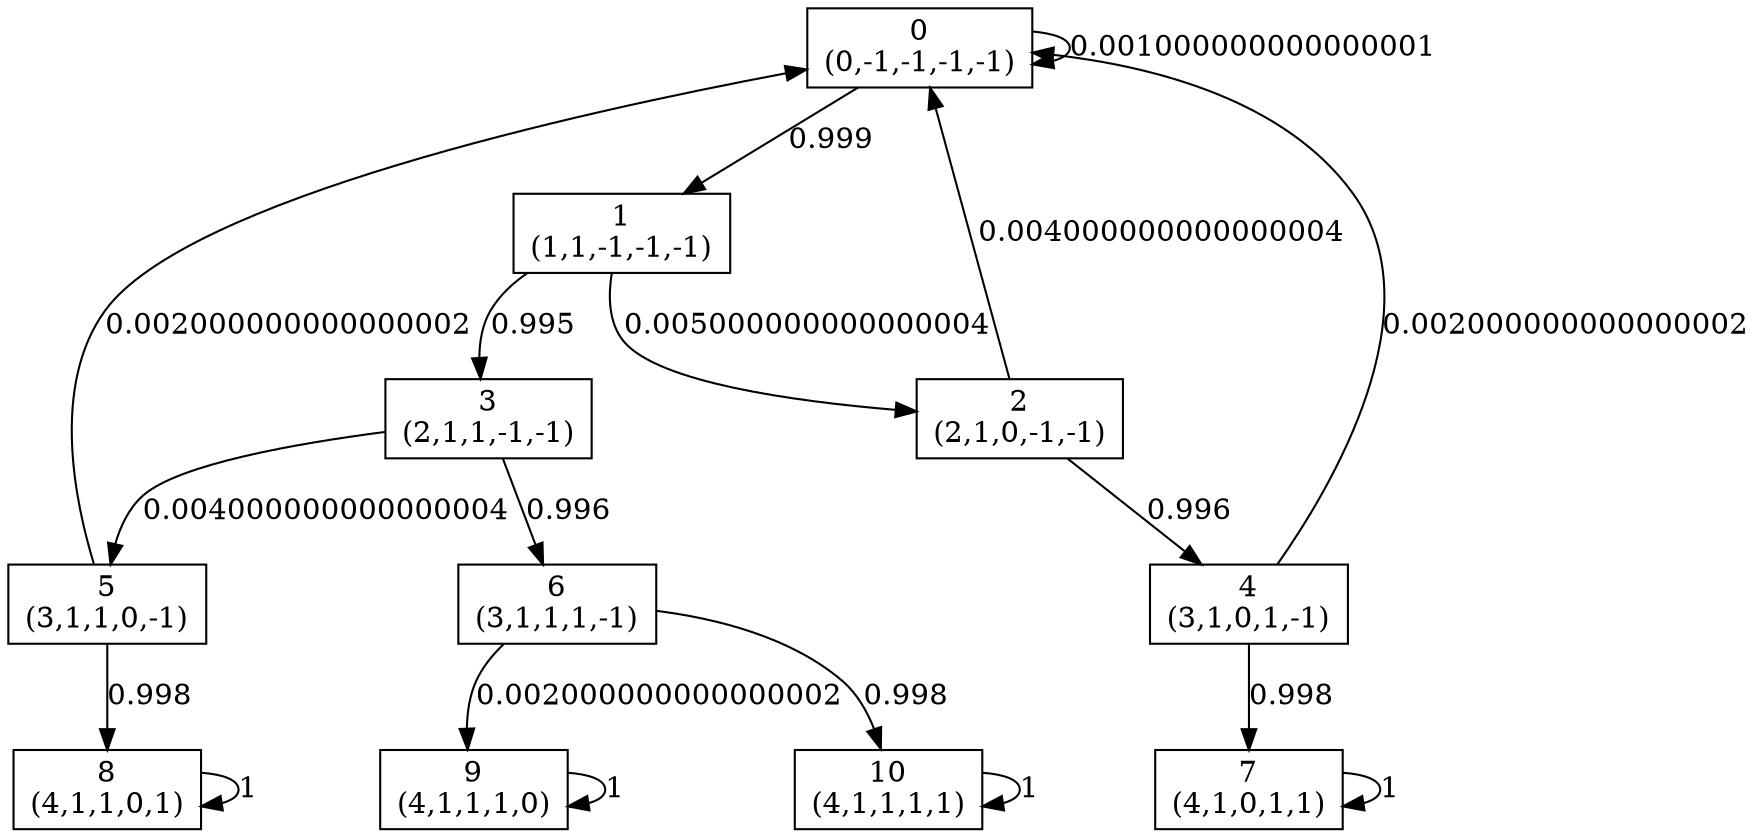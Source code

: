 digraph P {
node [shape=box];
0 -> 0 [ label="0.001000000000000001" ];
0 -> 1 [ label="0.999" ];
1 -> 2 [ label="0.005000000000000004" ];
1 -> 3 [ label="0.995" ];
2 -> 0 [ label="0.004000000000000004" ];
2 -> 4 [ label="0.996" ];
3 -> 5 [ label="0.004000000000000004" ];
3 -> 6 [ label="0.996" ];
4 -> 0 [ label="0.002000000000000002" ];
4 -> 7 [ label="0.998" ];
5 -> 0 [ label="0.002000000000000002" ];
5 -> 8 [ label="0.998" ];
6 -> 9 [ label="0.002000000000000002" ];
6 -> 10 [ label="0.998" ];
7 -> 7 [ label="1" ];
8 -> 8 [ label="1" ];
9 -> 9 [ label="1" ];
10 -> 10 [ label="1" ];
0 [label="0\n(0,-1,-1,-1,-1)"];
1 [label="1\n(1,1,-1,-1,-1)"];
2 [label="2\n(2,1,0,-1,-1)"];
3 [label="3\n(2,1,1,-1,-1)"];
4 [label="4\n(3,1,0,1,-1)"];
5 [label="5\n(3,1,1,0,-1)"];
6 [label="6\n(3,1,1,1,-1)"];
7 [label="7\n(4,1,0,1,1)"];
8 [label="8\n(4,1,1,0,1)"];
9 [label="9\n(4,1,1,1,0)"];
10 [label="10\n(4,1,1,1,1)"];
}

